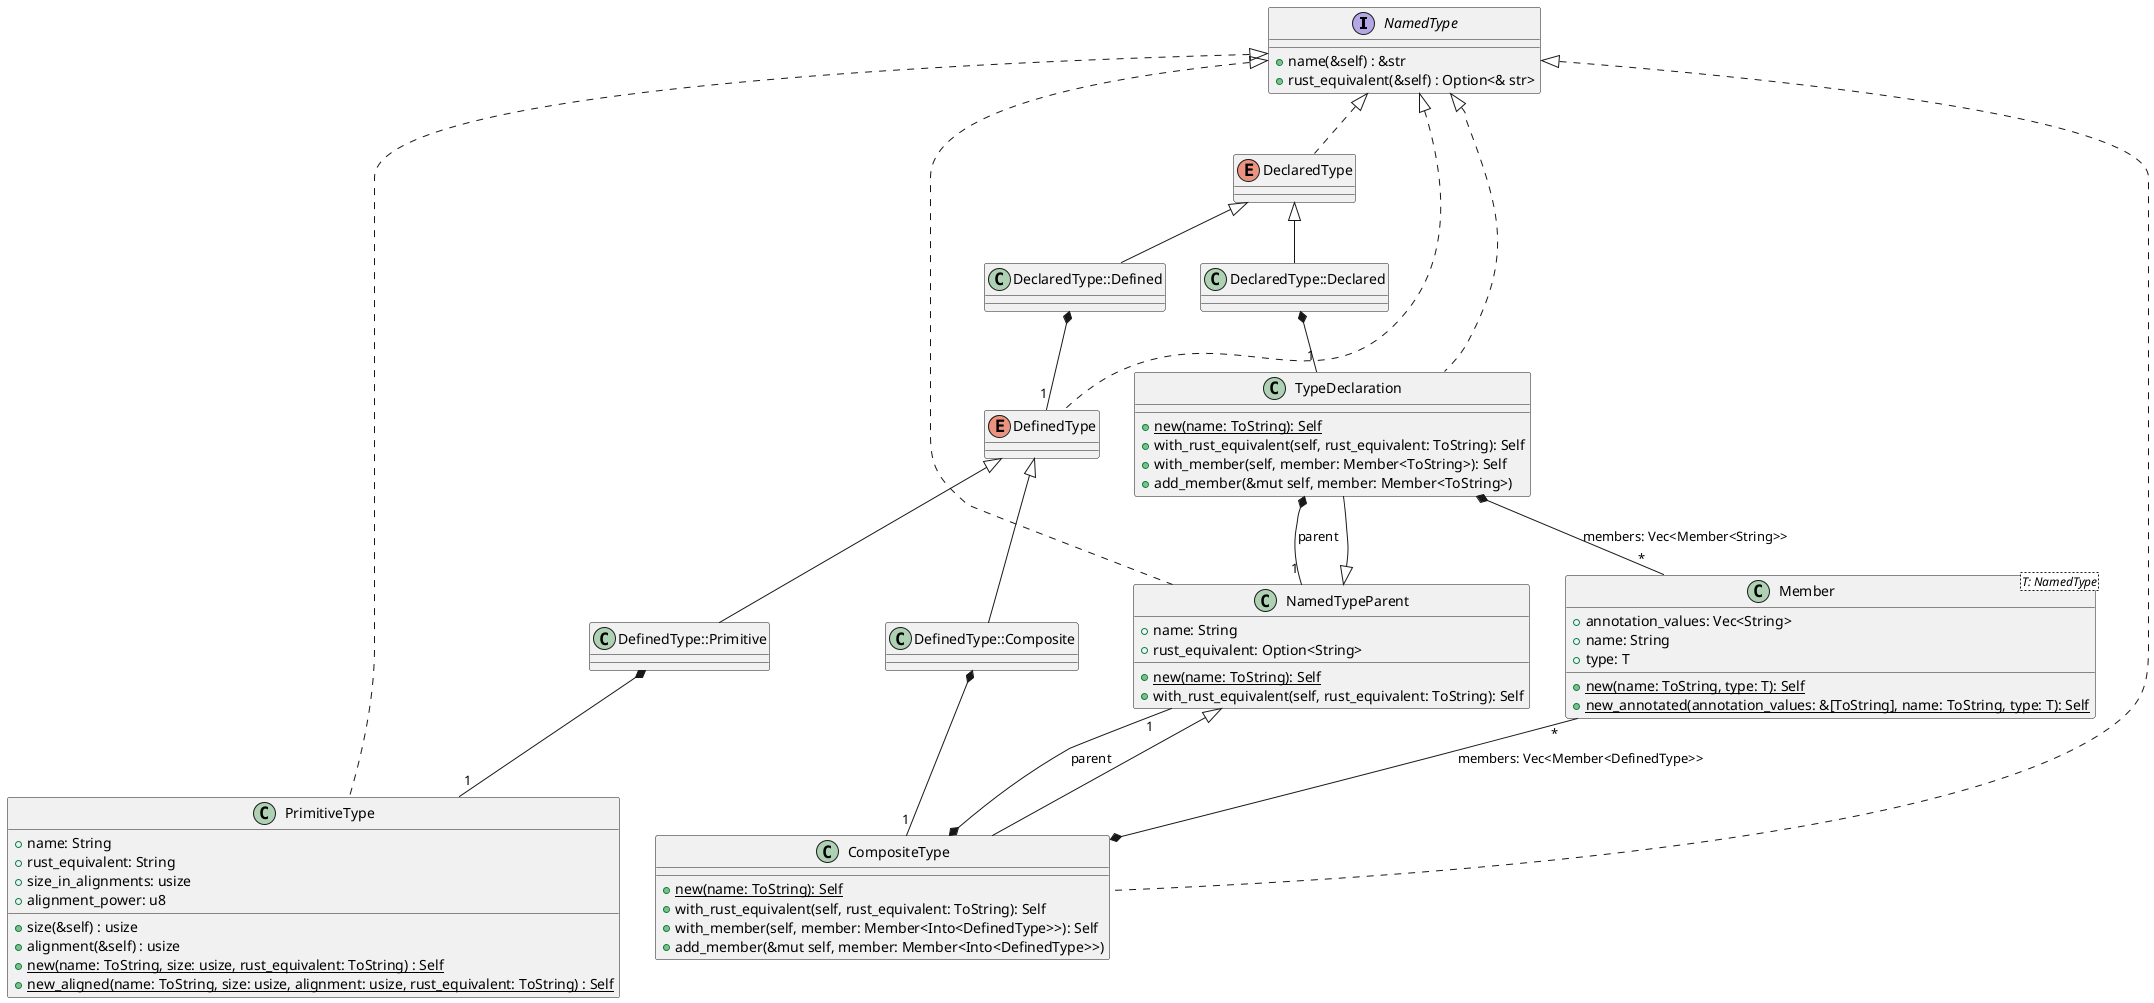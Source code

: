 @startuml
'https://plantuml.com/class-diagram

interface NamedType {
  + name(&self) : &str
  + rust_equivalent(&self) : Option<& str>
}

together {
  together {
    enum DeclaredType implements NamedType

    class DeclaredType::Defined extends DeclaredType
    DeclaredType::Defined *-- "1" DefinedType

    class DeclaredType::Declared extends DeclaredType
    DeclaredType::Declared *-- "1" TypeDeclaration
  }

  together {
    enum DefinedType implements NamedType

    class DefinedType::Primitive extends DefinedType
    DefinedType::Primitive *-- "1" PrimitiveType

    class DefinedType::Composite extends DefinedType
    DefinedType::Composite *-- "1" CompositeType
  }

  together {
    class NamedTypeParent implements NamedType {
      + name: String
      + rust_equivalent: Option<String>
      + {static} new(name: ToString): Self
      + with_rust_equivalent(self, rust_equivalent: ToString): Self
    }

    class TypeDeclaration extends NamedTypeParent implements NamedType {
      + {static} new(name: ToString): Self
      + with_rust_equivalent(self, rust_equivalent: ToString): Self
      + with_member(self, member: Member<ToString>): Self
      + add_member(&mut self, member: Member<ToString>)
    }

    TypeDeclaration *-- "1" NamedTypeParent: parent
    TypeDeclaration *-- "*" Member : members: Vec<Member<String>>

    class CompositeType extends NamedTypeParent implements NamedType {
      + {static} new(name: ToString): Self
      + with_rust_equivalent(self, rust_equivalent: ToString): Self
      + with_member(self, member: Member<Into<DefinedType>>): Self
      + add_member(&mut self, member: Member<Into<DefinedType>>)
    }

    CompositeType *-- "1" NamedTypeParent: parent
    CompositeType *-- "*" Member : members: Vec<Member<DefinedType>>
  }

  class PrimitiveType implements NamedType {
    + name: String
    + rust_equivalent: String
    + size_in_alignments: usize
    + alignment_power: u8
    + size(&self) : usize
    + alignment(&self) : usize
    + {static} new(name: ToString, size: usize, rust_equivalent: ToString) : Self
    + {static} new_aligned(name: ToString, size: usize, alignment: usize, rust_equivalent: ToString) : Self
  }
}

class Member<T: NamedType> {
  + annotation_values: Vec<String>
  + name: String
  + type: T
  + {static} new(name: ToString, type: T): Self
  + {static} new_annotated(annotation_values: &[ToString], name: ToString, type: T): Self
}

@enduml